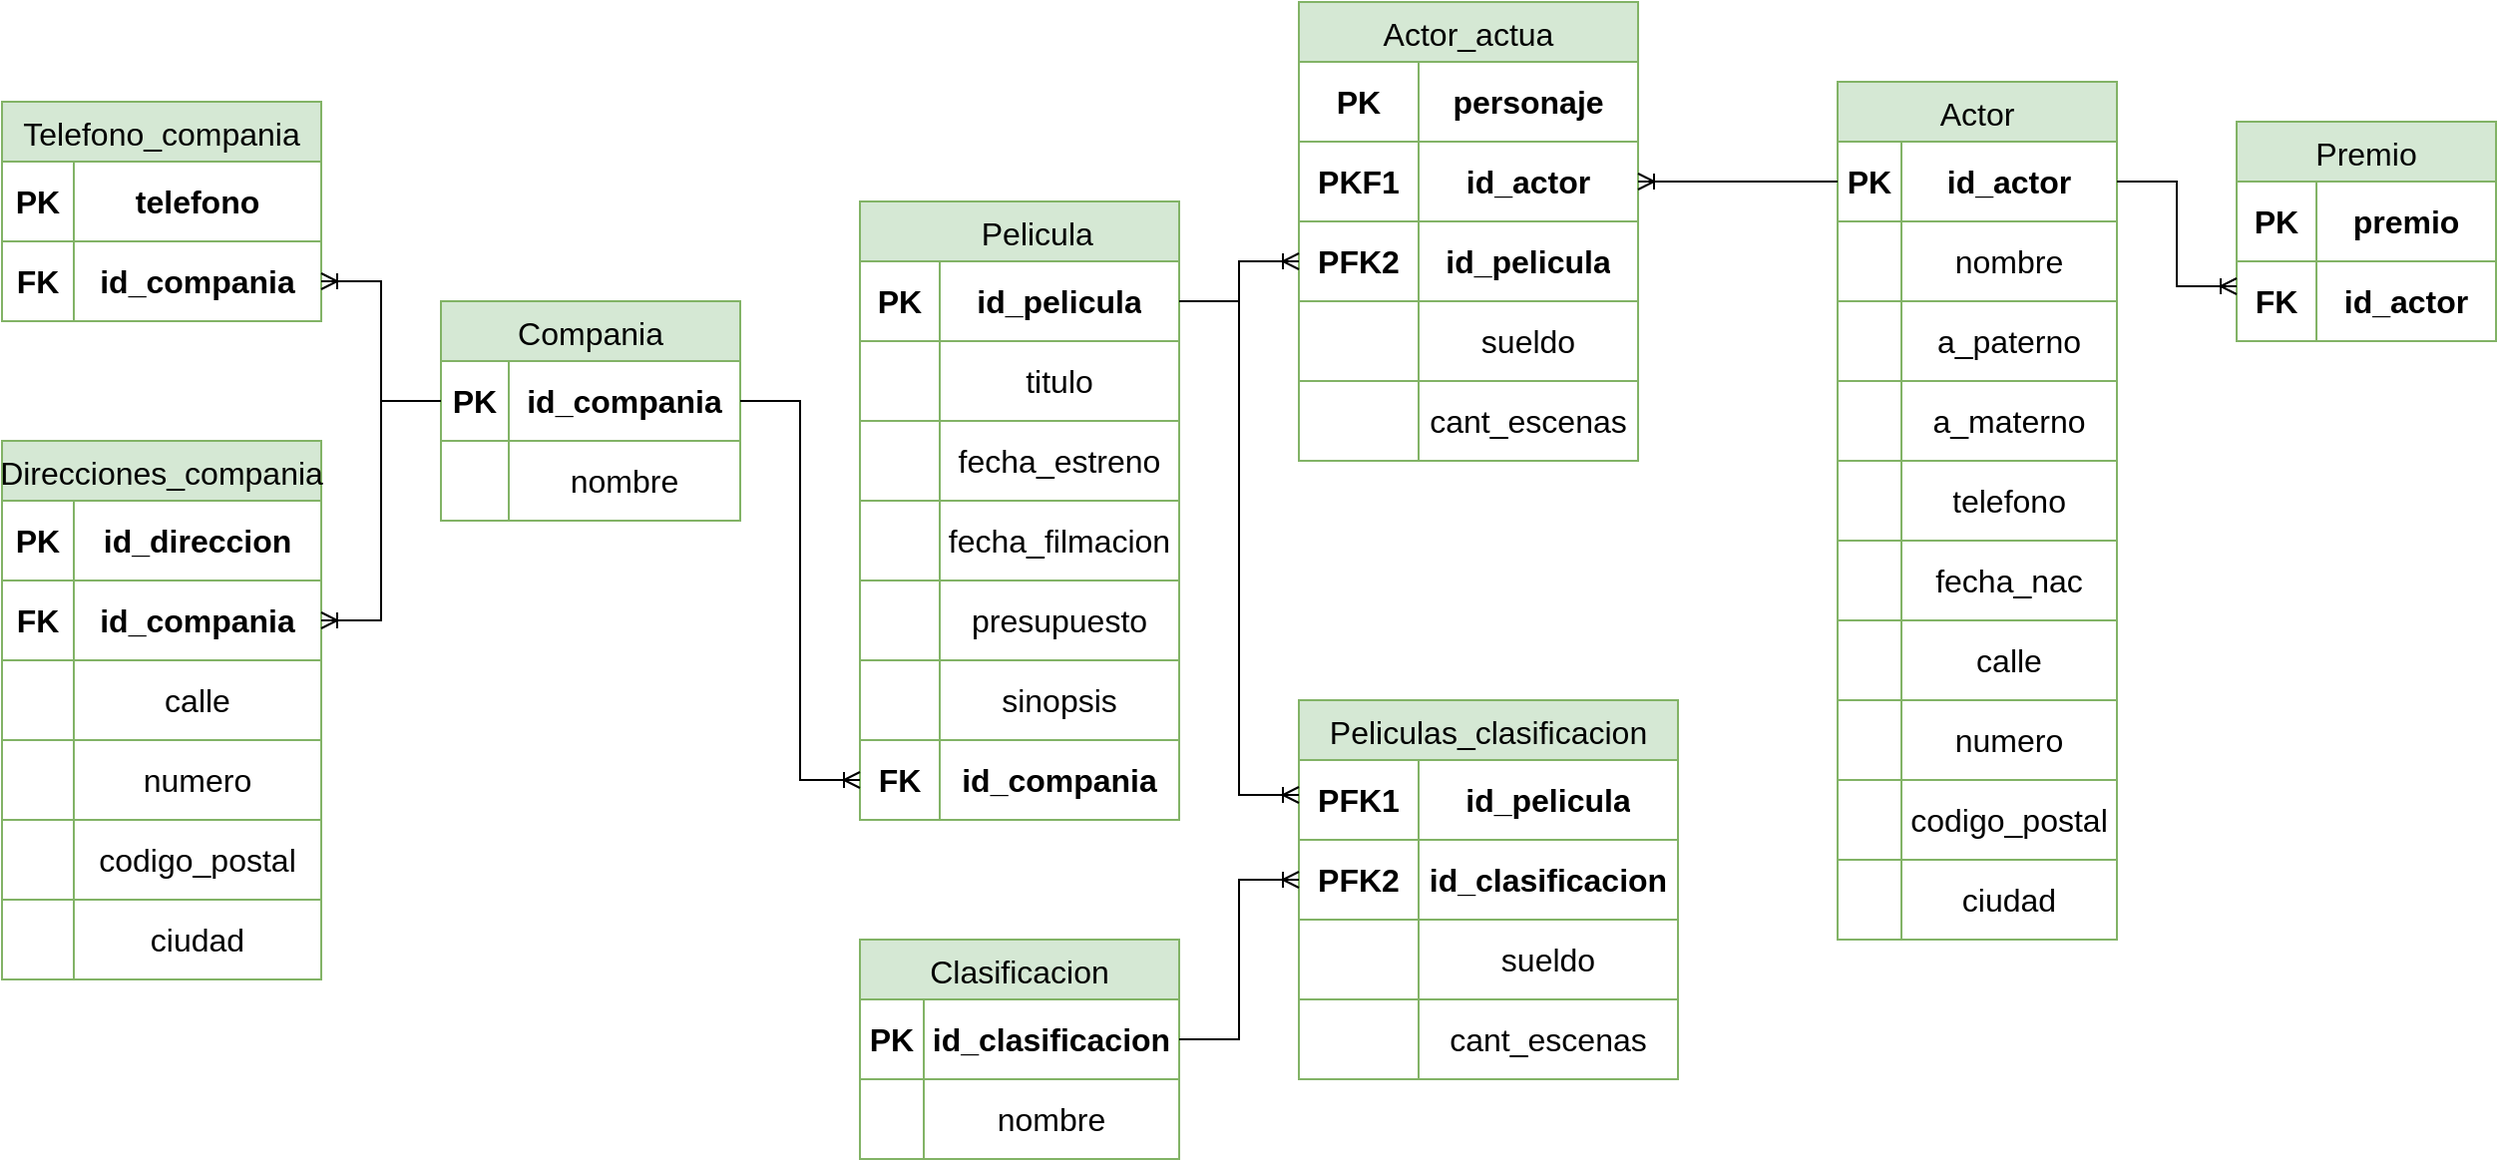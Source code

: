 <mxfile version="21.6.9" type="github">
  <diagram name="Página-1" id="f1QcKwjQMnp9C9y3bNJq">
    <mxGraphModel dx="1639" dy="892" grid="1" gridSize="10" guides="1" tooltips="1" connect="1" arrows="1" fold="1" page="1" pageScale="1" pageWidth="1920" pageHeight="1200" math="0" shadow="0">
      <root>
        <mxCell id="0" />
        <mxCell id="1" parent="0" />
        <mxCell id="E9pw2yJlhtcKJH5EZngj-1" value="    Pelicula" style="shape=table;startSize=30;container=1;collapsible=0;childLayout=tableLayout;strokeColor=#82b366;fontSize=16;fillColor=#d5e8d4;" vertex="1" parent="1">
          <mxGeometry x="690" y="130" width="160" height="310" as="geometry" />
        </mxCell>
        <mxCell id="E9pw2yJlhtcKJH5EZngj-2" value="" style="shape=tableRow;horizontal=0;startSize=0;swimlaneHead=0;swimlaneBody=0;strokeColor=inherit;top=0;left=0;bottom=0;right=0;collapsible=0;dropTarget=0;fillColor=none;points=[[0,0.5],[1,0.5]];portConstraint=eastwest;fontSize=16;" vertex="1" parent="E9pw2yJlhtcKJH5EZngj-1">
          <mxGeometry y="30" width="160" height="40" as="geometry" />
        </mxCell>
        <mxCell id="E9pw2yJlhtcKJH5EZngj-3" value="PK" style="shape=partialRectangle;html=1;whiteSpace=wrap;connectable=0;strokeColor=inherit;overflow=hidden;fillColor=none;top=0;left=0;bottom=0;right=0;pointerEvents=1;fontSize=16;fontStyle=1" vertex="1" parent="E9pw2yJlhtcKJH5EZngj-2">
          <mxGeometry width="40" height="40" as="geometry">
            <mxRectangle width="40" height="40" as="alternateBounds" />
          </mxGeometry>
        </mxCell>
        <mxCell id="E9pw2yJlhtcKJH5EZngj-4" value="id_pelicula" style="shape=partialRectangle;html=1;whiteSpace=wrap;connectable=0;strokeColor=inherit;overflow=hidden;fillColor=none;top=0;left=0;bottom=0;right=0;pointerEvents=1;fontSize=16;fontStyle=1" vertex="1" parent="E9pw2yJlhtcKJH5EZngj-2">
          <mxGeometry x="40" width="120" height="40" as="geometry">
            <mxRectangle width="120" height="40" as="alternateBounds" />
          </mxGeometry>
        </mxCell>
        <mxCell id="E9pw2yJlhtcKJH5EZngj-6" value="" style="shape=tableRow;horizontal=0;startSize=0;swimlaneHead=0;swimlaneBody=0;strokeColor=inherit;top=0;left=0;bottom=0;right=0;collapsible=0;dropTarget=0;fillColor=none;points=[[0,0.5],[1,0.5]];portConstraint=eastwest;fontSize=16;" vertex="1" parent="E9pw2yJlhtcKJH5EZngj-1">
          <mxGeometry y="70" width="160" height="40" as="geometry" />
        </mxCell>
        <mxCell id="E9pw2yJlhtcKJH5EZngj-7" value="" style="shape=partialRectangle;html=1;whiteSpace=wrap;connectable=0;strokeColor=inherit;overflow=hidden;fillColor=none;top=0;left=0;bottom=0;right=0;pointerEvents=1;fontSize=16;" vertex="1" parent="E9pw2yJlhtcKJH5EZngj-6">
          <mxGeometry width="40" height="40" as="geometry">
            <mxRectangle width="40" height="40" as="alternateBounds" />
          </mxGeometry>
        </mxCell>
        <mxCell id="E9pw2yJlhtcKJH5EZngj-8" value="titulo" style="shape=partialRectangle;html=1;whiteSpace=wrap;connectable=0;strokeColor=inherit;overflow=hidden;fillColor=none;top=0;left=0;bottom=0;right=0;pointerEvents=1;fontSize=16;" vertex="1" parent="E9pw2yJlhtcKJH5EZngj-6">
          <mxGeometry x="40" width="120" height="40" as="geometry">
            <mxRectangle width="120" height="40" as="alternateBounds" />
          </mxGeometry>
        </mxCell>
        <mxCell id="E9pw2yJlhtcKJH5EZngj-10" value="" style="shape=tableRow;horizontal=0;startSize=0;swimlaneHead=0;swimlaneBody=0;strokeColor=inherit;top=0;left=0;bottom=0;right=0;collapsible=0;dropTarget=0;fillColor=none;points=[[0,0.5],[1,0.5]];portConstraint=eastwest;fontSize=16;" vertex="1" parent="E9pw2yJlhtcKJH5EZngj-1">
          <mxGeometry y="110" width="160" height="40" as="geometry" />
        </mxCell>
        <mxCell id="E9pw2yJlhtcKJH5EZngj-11" value="" style="shape=partialRectangle;html=1;whiteSpace=wrap;connectable=0;strokeColor=inherit;overflow=hidden;fillColor=none;top=0;left=0;bottom=0;right=0;pointerEvents=1;fontSize=16;" vertex="1" parent="E9pw2yJlhtcKJH5EZngj-10">
          <mxGeometry width="40" height="40" as="geometry">
            <mxRectangle width="40" height="40" as="alternateBounds" />
          </mxGeometry>
        </mxCell>
        <mxCell id="E9pw2yJlhtcKJH5EZngj-12" value="fecha_estreno" style="shape=partialRectangle;html=1;whiteSpace=wrap;connectable=0;strokeColor=inherit;overflow=hidden;fillColor=none;top=0;left=0;bottom=0;right=0;pointerEvents=1;fontSize=16;" vertex="1" parent="E9pw2yJlhtcKJH5EZngj-10">
          <mxGeometry x="40" width="120" height="40" as="geometry">
            <mxRectangle width="120" height="40" as="alternateBounds" />
          </mxGeometry>
        </mxCell>
        <mxCell id="E9pw2yJlhtcKJH5EZngj-14" style="shape=tableRow;horizontal=0;startSize=0;swimlaneHead=0;swimlaneBody=0;strokeColor=inherit;top=0;left=0;bottom=0;right=0;collapsible=0;dropTarget=0;fillColor=none;points=[[0,0.5],[1,0.5]];portConstraint=eastwest;fontSize=16;" vertex="1" parent="E9pw2yJlhtcKJH5EZngj-1">
          <mxGeometry y="150" width="160" height="40" as="geometry" />
        </mxCell>
        <mxCell id="E9pw2yJlhtcKJH5EZngj-15" style="shape=partialRectangle;html=1;whiteSpace=wrap;connectable=0;strokeColor=inherit;overflow=hidden;fillColor=none;top=0;left=0;bottom=0;right=0;pointerEvents=1;fontSize=16;" vertex="1" parent="E9pw2yJlhtcKJH5EZngj-14">
          <mxGeometry width="40" height="40" as="geometry">
            <mxRectangle width="40" height="40" as="alternateBounds" />
          </mxGeometry>
        </mxCell>
        <mxCell id="E9pw2yJlhtcKJH5EZngj-16" value="fecha_filmacion" style="shape=partialRectangle;html=1;whiteSpace=wrap;connectable=0;strokeColor=inherit;overflow=hidden;fillColor=none;top=0;left=0;bottom=0;right=0;pointerEvents=1;fontSize=16;" vertex="1" parent="E9pw2yJlhtcKJH5EZngj-14">
          <mxGeometry x="40" width="120" height="40" as="geometry">
            <mxRectangle width="120" height="40" as="alternateBounds" />
          </mxGeometry>
        </mxCell>
        <mxCell id="E9pw2yJlhtcKJH5EZngj-17" style="shape=tableRow;horizontal=0;startSize=0;swimlaneHead=0;swimlaneBody=0;strokeColor=inherit;top=0;left=0;bottom=0;right=0;collapsible=0;dropTarget=0;fillColor=none;points=[[0,0.5],[1,0.5]];portConstraint=eastwest;fontSize=16;" vertex="1" parent="E9pw2yJlhtcKJH5EZngj-1">
          <mxGeometry y="190" width="160" height="40" as="geometry" />
        </mxCell>
        <mxCell id="E9pw2yJlhtcKJH5EZngj-18" style="shape=partialRectangle;html=1;whiteSpace=wrap;connectable=0;strokeColor=inherit;overflow=hidden;fillColor=none;top=0;left=0;bottom=0;right=0;pointerEvents=1;fontSize=16;" vertex="1" parent="E9pw2yJlhtcKJH5EZngj-17">
          <mxGeometry width="40" height="40" as="geometry">
            <mxRectangle width="40" height="40" as="alternateBounds" />
          </mxGeometry>
        </mxCell>
        <mxCell id="E9pw2yJlhtcKJH5EZngj-19" value="presupuesto" style="shape=partialRectangle;html=1;whiteSpace=wrap;connectable=0;strokeColor=inherit;overflow=hidden;fillColor=none;top=0;left=0;bottom=0;right=0;pointerEvents=1;fontSize=16;" vertex="1" parent="E9pw2yJlhtcKJH5EZngj-17">
          <mxGeometry x="40" width="120" height="40" as="geometry">
            <mxRectangle width="120" height="40" as="alternateBounds" />
          </mxGeometry>
        </mxCell>
        <mxCell id="E9pw2yJlhtcKJH5EZngj-20" style="shape=tableRow;horizontal=0;startSize=0;swimlaneHead=0;swimlaneBody=0;strokeColor=inherit;top=0;left=0;bottom=0;right=0;collapsible=0;dropTarget=0;fillColor=none;points=[[0,0.5],[1,0.5]];portConstraint=eastwest;fontSize=16;" vertex="1" parent="E9pw2yJlhtcKJH5EZngj-1">
          <mxGeometry y="230" width="160" height="40" as="geometry" />
        </mxCell>
        <mxCell id="E9pw2yJlhtcKJH5EZngj-21" style="shape=partialRectangle;html=1;whiteSpace=wrap;connectable=0;strokeColor=inherit;overflow=hidden;fillColor=none;top=0;left=0;bottom=0;right=0;pointerEvents=1;fontSize=16;" vertex="1" parent="E9pw2yJlhtcKJH5EZngj-20">
          <mxGeometry width="40" height="40" as="geometry">
            <mxRectangle width="40" height="40" as="alternateBounds" />
          </mxGeometry>
        </mxCell>
        <mxCell id="E9pw2yJlhtcKJH5EZngj-22" value="sinopsis" style="shape=partialRectangle;html=1;whiteSpace=wrap;connectable=0;strokeColor=inherit;overflow=hidden;fillColor=none;top=0;left=0;bottom=0;right=0;pointerEvents=1;fontSize=16;" vertex="1" parent="E9pw2yJlhtcKJH5EZngj-20">
          <mxGeometry x="40" width="120" height="40" as="geometry">
            <mxRectangle width="120" height="40" as="alternateBounds" />
          </mxGeometry>
        </mxCell>
        <mxCell id="E9pw2yJlhtcKJH5EZngj-132" style="shape=tableRow;horizontal=0;startSize=0;swimlaneHead=0;swimlaneBody=0;strokeColor=inherit;top=0;left=0;bottom=0;right=0;collapsible=0;dropTarget=0;fillColor=none;points=[[0,0.5],[1,0.5]];portConstraint=eastwest;fontSize=16;" vertex="1" parent="E9pw2yJlhtcKJH5EZngj-1">
          <mxGeometry y="270" width="160" height="40" as="geometry" />
        </mxCell>
        <mxCell id="E9pw2yJlhtcKJH5EZngj-133" value="FK" style="shape=partialRectangle;html=1;whiteSpace=wrap;connectable=0;strokeColor=inherit;overflow=hidden;fillColor=none;top=0;left=0;bottom=0;right=0;pointerEvents=1;fontSize=16;fontStyle=1" vertex="1" parent="E9pw2yJlhtcKJH5EZngj-132">
          <mxGeometry width="40" height="40" as="geometry">
            <mxRectangle width="40" height="40" as="alternateBounds" />
          </mxGeometry>
        </mxCell>
        <mxCell id="E9pw2yJlhtcKJH5EZngj-134" value="id_compania" style="shape=partialRectangle;html=1;whiteSpace=wrap;connectable=0;strokeColor=inherit;overflow=hidden;fillColor=none;top=0;left=0;bottom=0;right=0;pointerEvents=1;fontSize=16;fontStyle=1" vertex="1" parent="E9pw2yJlhtcKJH5EZngj-132">
          <mxGeometry x="40" width="120" height="40" as="geometry">
            <mxRectangle width="120" height="40" as="alternateBounds" />
          </mxGeometry>
        </mxCell>
        <mxCell id="E9pw2yJlhtcKJH5EZngj-23" value="Compania" style="shape=table;startSize=30;container=1;collapsible=0;childLayout=tableLayout;strokeColor=#82b366;fontSize=16;fillColor=#d5e8d4;" vertex="1" parent="1">
          <mxGeometry x="480" y="180" width="150" height="110" as="geometry" />
        </mxCell>
        <mxCell id="E9pw2yJlhtcKJH5EZngj-24" value="" style="shape=tableRow;horizontal=0;startSize=0;swimlaneHead=0;swimlaneBody=0;strokeColor=inherit;top=0;left=0;bottom=0;right=0;collapsible=0;dropTarget=0;fillColor=none;points=[[0,0.5],[1,0.5]];portConstraint=eastwest;fontSize=16;" vertex="1" parent="E9pw2yJlhtcKJH5EZngj-23">
          <mxGeometry y="30" width="150" height="40" as="geometry" />
        </mxCell>
        <mxCell id="E9pw2yJlhtcKJH5EZngj-25" value="PK" style="shape=partialRectangle;html=1;whiteSpace=wrap;connectable=0;strokeColor=inherit;overflow=hidden;fillColor=none;top=0;left=0;bottom=0;right=0;pointerEvents=1;fontSize=16;fontStyle=1" vertex="1" parent="E9pw2yJlhtcKJH5EZngj-24">
          <mxGeometry width="34" height="40" as="geometry">
            <mxRectangle width="34" height="40" as="alternateBounds" />
          </mxGeometry>
        </mxCell>
        <mxCell id="E9pw2yJlhtcKJH5EZngj-26" value="id_compania" style="shape=partialRectangle;html=1;whiteSpace=wrap;connectable=0;strokeColor=inherit;overflow=hidden;fillColor=none;top=0;left=0;bottom=0;right=0;pointerEvents=1;fontSize=16;fontStyle=1" vertex="1" parent="E9pw2yJlhtcKJH5EZngj-24">
          <mxGeometry x="34" width="116" height="40" as="geometry">
            <mxRectangle width="116" height="40" as="alternateBounds" />
          </mxGeometry>
        </mxCell>
        <mxCell id="E9pw2yJlhtcKJH5EZngj-27" value="" style="shape=tableRow;horizontal=0;startSize=0;swimlaneHead=0;swimlaneBody=0;strokeColor=inherit;top=0;left=0;bottom=0;right=0;collapsible=0;dropTarget=0;fillColor=none;points=[[0,0.5],[1,0.5]];portConstraint=eastwest;fontSize=16;" vertex="1" parent="E9pw2yJlhtcKJH5EZngj-23">
          <mxGeometry y="70" width="150" height="40" as="geometry" />
        </mxCell>
        <mxCell id="E9pw2yJlhtcKJH5EZngj-28" value="" style="shape=partialRectangle;html=1;whiteSpace=wrap;connectable=0;strokeColor=inherit;overflow=hidden;fillColor=none;top=0;left=0;bottom=0;right=0;pointerEvents=1;fontSize=16;" vertex="1" parent="E9pw2yJlhtcKJH5EZngj-27">
          <mxGeometry width="34" height="40" as="geometry">
            <mxRectangle width="34" height="40" as="alternateBounds" />
          </mxGeometry>
        </mxCell>
        <mxCell id="E9pw2yJlhtcKJH5EZngj-29" value="nombre" style="shape=partialRectangle;html=1;whiteSpace=wrap;connectable=0;strokeColor=inherit;overflow=hidden;fillColor=none;top=0;left=0;bottom=0;right=0;pointerEvents=1;fontSize=16;" vertex="1" parent="E9pw2yJlhtcKJH5EZngj-27">
          <mxGeometry x="34" width="116" height="40" as="geometry">
            <mxRectangle width="116" height="40" as="alternateBounds" />
          </mxGeometry>
        </mxCell>
        <mxCell id="E9pw2yJlhtcKJH5EZngj-42" value="Direcciones_compania" style="shape=table;startSize=30;container=1;collapsible=0;childLayout=tableLayout;strokeColor=#82b366;fontSize=16;fillColor=#d5e8d4;" vertex="1" parent="1">
          <mxGeometry x="260" y="250" width="160" height="270" as="geometry" />
        </mxCell>
        <mxCell id="E9pw2yJlhtcKJH5EZngj-43" value="" style="shape=tableRow;horizontal=0;startSize=0;swimlaneHead=0;swimlaneBody=0;strokeColor=inherit;top=0;left=0;bottom=0;right=0;collapsible=0;dropTarget=0;fillColor=none;points=[[0,0.5],[1,0.5]];portConstraint=eastwest;fontSize=16;" vertex="1" parent="E9pw2yJlhtcKJH5EZngj-42">
          <mxGeometry y="30" width="160" height="40" as="geometry" />
        </mxCell>
        <mxCell id="E9pw2yJlhtcKJH5EZngj-44" value="PK" style="shape=partialRectangle;html=1;whiteSpace=wrap;connectable=0;strokeColor=inherit;overflow=hidden;fillColor=none;top=0;left=0;bottom=0;right=0;pointerEvents=1;fontSize=16;fontStyle=1" vertex="1" parent="E9pw2yJlhtcKJH5EZngj-43">
          <mxGeometry width="36" height="40" as="geometry">
            <mxRectangle width="36" height="40" as="alternateBounds" />
          </mxGeometry>
        </mxCell>
        <mxCell id="E9pw2yJlhtcKJH5EZngj-45" value="id_direccion" style="shape=partialRectangle;html=1;whiteSpace=wrap;connectable=0;strokeColor=inherit;overflow=hidden;fillColor=none;top=0;left=0;bottom=0;right=0;pointerEvents=1;fontSize=16;fontStyle=1" vertex="1" parent="E9pw2yJlhtcKJH5EZngj-43">
          <mxGeometry x="36" width="124" height="40" as="geometry">
            <mxRectangle width="124" height="40" as="alternateBounds" />
          </mxGeometry>
        </mxCell>
        <mxCell id="E9pw2yJlhtcKJH5EZngj-46" value="" style="shape=tableRow;horizontal=0;startSize=0;swimlaneHead=0;swimlaneBody=0;strokeColor=inherit;top=0;left=0;bottom=0;right=0;collapsible=0;dropTarget=0;fillColor=none;points=[[0,0.5],[1,0.5]];portConstraint=eastwest;fontSize=16;" vertex="1" parent="E9pw2yJlhtcKJH5EZngj-42">
          <mxGeometry y="70" width="160" height="40" as="geometry" />
        </mxCell>
        <mxCell id="E9pw2yJlhtcKJH5EZngj-47" value="FK" style="shape=partialRectangle;html=1;whiteSpace=wrap;connectable=0;strokeColor=inherit;overflow=hidden;fillColor=none;top=0;left=0;bottom=0;right=0;pointerEvents=1;fontSize=16;fontStyle=1" vertex="1" parent="E9pw2yJlhtcKJH5EZngj-46">
          <mxGeometry width="36" height="40" as="geometry">
            <mxRectangle width="36" height="40" as="alternateBounds" />
          </mxGeometry>
        </mxCell>
        <mxCell id="E9pw2yJlhtcKJH5EZngj-48" value="id_compania" style="shape=partialRectangle;html=1;whiteSpace=wrap;connectable=0;strokeColor=inherit;overflow=hidden;fillColor=none;top=0;left=0;bottom=0;right=0;pointerEvents=1;fontSize=16;fontStyle=1" vertex="1" parent="E9pw2yJlhtcKJH5EZngj-46">
          <mxGeometry x="36" width="124" height="40" as="geometry">
            <mxRectangle width="124" height="40" as="alternateBounds" />
          </mxGeometry>
        </mxCell>
        <mxCell id="E9pw2yJlhtcKJH5EZngj-49" style="shape=tableRow;horizontal=0;startSize=0;swimlaneHead=0;swimlaneBody=0;strokeColor=inherit;top=0;left=0;bottom=0;right=0;collapsible=0;dropTarget=0;fillColor=none;points=[[0,0.5],[1,0.5]];portConstraint=eastwest;fontSize=16;" vertex="1" parent="E9pw2yJlhtcKJH5EZngj-42">
          <mxGeometry y="110" width="160" height="40" as="geometry" />
        </mxCell>
        <mxCell id="E9pw2yJlhtcKJH5EZngj-50" style="shape=partialRectangle;html=1;whiteSpace=wrap;connectable=0;strokeColor=inherit;overflow=hidden;fillColor=none;top=0;left=0;bottom=0;right=0;pointerEvents=1;fontSize=16;" vertex="1" parent="E9pw2yJlhtcKJH5EZngj-49">
          <mxGeometry width="36" height="40" as="geometry">
            <mxRectangle width="36" height="40" as="alternateBounds" />
          </mxGeometry>
        </mxCell>
        <mxCell id="E9pw2yJlhtcKJH5EZngj-51" value="calle" style="shape=partialRectangle;html=1;whiteSpace=wrap;connectable=0;strokeColor=inherit;overflow=hidden;fillColor=none;top=0;left=0;bottom=0;right=0;pointerEvents=1;fontSize=16;" vertex="1" parent="E9pw2yJlhtcKJH5EZngj-49">
          <mxGeometry x="36" width="124" height="40" as="geometry">
            <mxRectangle width="124" height="40" as="alternateBounds" />
          </mxGeometry>
        </mxCell>
        <mxCell id="E9pw2yJlhtcKJH5EZngj-52" style="shape=tableRow;horizontal=0;startSize=0;swimlaneHead=0;swimlaneBody=0;strokeColor=inherit;top=0;left=0;bottom=0;right=0;collapsible=0;dropTarget=0;fillColor=none;points=[[0,0.5],[1,0.5]];portConstraint=eastwest;fontSize=16;" vertex="1" parent="E9pw2yJlhtcKJH5EZngj-42">
          <mxGeometry y="150" width="160" height="40" as="geometry" />
        </mxCell>
        <mxCell id="E9pw2yJlhtcKJH5EZngj-53" style="shape=partialRectangle;html=1;whiteSpace=wrap;connectable=0;strokeColor=inherit;overflow=hidden;fillColor=none;top=0;left=0;bottom=0;right=0;pointerEvents=1;fontSize=16;" vertex="1" parent="E9pw2yJlhtcKJH5EZngj-52">
          <mxGeometry width="36" height="40" as="geometry">
            <mxRectangle width="36" height="40" as="alternateBounds" />
          </mxGeometry>
        </mxCell>
        <mxCell id="E9pw2yJlhtcKJH5EZngj-54" value="numero" style="shape=partialRectangle;html=1;whiteSpace=wrap;connectable=0;strokeColor=inherit;overflow=hidden;fillColor=none;top=0;left=0;bottom=0;right=0;pointerEvents=1;fontSize=16;" vertex="1" parent="E9pw2yJlhtcKJH5EZngj-52">
          <mxGeometry x="36" width="124" height="40" as="geometry">
            <mxRectangle width="124" height="40" as="alternateBounds" />
          </mxGeometry>
        </mxCell>
        <mxCell id="E9pw2yJlhtcKJH5EZngj-55" style="shape=tableRow;horizontal=0;startSize=0;swimlaneHead=0;swimlaneBody=0;strokeColor=inherit;top=0;left=0;bottom=0;right=0;collapsible=0;dropTarget=0;fillColor=none;points=[[0,0.5],[1,0.5]];portConstraint=eastwest;fontSize=16;" vertex="1" parent="E9pw2yJlhtcKJH5EZngj-42">
          <mxGeometry y="190" width="160" height="40" as="geometry" />
        </mxCell>
        <mxCell id="E9pw2yJlhtcKJH5EZngj-56" style="shape=partialRectangle;html=1;whiteSpace=wrap;connectable=0;strokeColor=inherit;overflow=hidden;fillColor=none;top=0;left=0;bottom=0;right=0;pointerEvents=1;fontSize=16;" vertex="1" parent="E9pw2yJlhtcKJH5EZngj-55">
          <mxGeometry width="36" height="40" as="geometry">
            <mxRectangle width="36" height="40" as="alternateBounds" />
          </mxGeometry>
        </mxCell>
        <mxCell id="E9pw2yJlhtcKJH5EZngj-57" value="codigo_postal" style="shape=partialRectangle;html=1;whiteSpace=wrap;connectable=0;strokeColor=inherit;overflow=hidden;fillColor=none;top=0;left=0;bottom=0;right=0;pointerEvents=1;fontSize=16;" vertex="1" parent="E9pw2yJlhtcKJH5EZngj-55">
          <mxGeometry x="36" width="124" height="40" as="geometry">
            <mxRectangle width="124" height="40" as="alternateBounds" />
          </mxGeometry>
        </mxCell>
        <mxCell id="E9pw2yJlhtcKJH5EZngj-58" style="shape=tableRow;horizontal=0;startSize=0;swimlaneHead=0;swimlaneBody=0;strokeColor=inherit;top=0;left=0;bottom=0;right=0;collapsible=0;dropTarget=0;fillColor=none;points=[[0,0.5],[1,0.5]];portConstraint=eastwest;fontSize=16;" vertex="1" parent="E9pw2yJlhtcKJH5EZngj-42">
          <mxGeometry y="230" width="160" height="40" as="geometry" />
        </mxCell>
        <mxCell id="E9pw2yJlhtcKJH5EZngj-59" style="shape=partialRectangle;html=1;whiteSpace=wrap;connectable=0;strokeColor=inherit;overflow=hidden;fillColor=none;top=0;left=0;bottom=0;right=0;pointerEvents=1;fontSize=16;" vertex="1" parent="E9pw2yJlhtcKJH5EZngj-58">
          <mxGeometry width="36" height="40" as="geometry">
            <mxRectangle width="36" height="40" as="alternateBounds" />
          </mxGeometry>
        </mxCell>
        <mxCell id="E9pw2yJlhtcKJH5EZngj-60" value="ciudad" style="shape=partialRectangle;html=1;whiteSpace=wrap;connectable=0;strokeColor=inherit;overflow=hidden;fillColor=none;top=0;left=0;bottom=0;right=0;pointerEvents=1;fontSize=16;" vertex="1" parent="E9pw2yJlhtcKJH5EZngj-58">
          <mxGeometry x="36" width="124" height="40" as="geometry">
            <mxRectangle width="124" height="40" as="alternateBounds" />
          </mxGeometry>
        </mxCell>
        <mxCell id="E9pw2yJlhtcKJH5EZngj-61" value="Telefono_compania" style="shape=table;startSize=30;container=1;collapsible=0;childLayout=tableLayout;strokeColor=#82b366;fontSize=16;fillColor=#d5e8d4;" vertex="1" parent="1">
          <mxGeometry x="260" y="80" width="160" height="110" as="geometry" />
        </mxCell>
        <mxCell id="E9pw2yJlhtcKJH5EZngj-62" value="" style="shape=tableRow;horizontal=0;startSize=0;swimlaneHead=0;swimlaneBody=0;strokeColor=inherit;top=0;left=0;bottom=0;right=0;collapsible=0;dropTarget=0;fillColor=none;points=[[0,0.5],[1,0.5]];portConstraint=eastwest;fontSize=16;" vertex="1" parent="E9pw2yJlhtcKJH5EZngj-61">
          <mxGeometry y="30" width="160" height="40" as="geometry" />
        </mxCell>
        <mxCell id="E9pw2yJlhtcKJH5EZngj-63" value="PK" style="shape=partialRectangle;html=1;whiteSpace=wrap;connectable=0;strokeColor=inherit;overflow=hidden;fillColor=none;top=0;left=0;bottom=0;right=0;pointerEvents=1;fontSize=16;fontStyle=1" vertex="1" parent="E9pw2yJlhtcKJH5EZngj-62">
          <mxGeometry width="36" height="40" as="geometry">
            <mxRectangle width="36" height="40" as="alternateBounds" />
          </mxGeometry>
        </mxCell>
        <mxCell id="E9pw2yJlhtcKJH5EZngj-64" value="telefono" style="shape=partialRectangle;html=1;whiteSpace=wrap;connectable=0;strokeColor=inherit;overflow=hidden;fillColor=none;top=0;left=0;bottom=0;right=0;pointerEvents=1;fontSize=16;fontStyle=1" vertex="1" parent="E9pw2yJlhtcKJH5EZngj-62">
          <mxGeometry x="36" width="124" height="40" as="geometry">
            <mxRectangle width="124" height="40" as="alternateBounds" />
          </mxGeometry>
        </mxCell>
        <mxCell id="E9pw2yJlhtcKJH5EZngj-65" value="" style="shape=tableRow;horizontal=0;startSize=0;swimlaneHead=0;swimlaneBody=0;strokeColor=inherit;top=0;left=0;bottom=0;right=0;collapsible=0;dropTarget=0;fillColor=none;points=[[0,0.5],[1,0.5]];portConstraint=eastwest;fontSize=16;" vertex="1" parent="E9pw2yJlhtcKJH5EZngj-61">
          <mxGeometry y="70" width="160" height="40" as="geometry" />
        </mxCell>
        <mxCell id="E9pw2yJlhtcKJH5EZngj-66" value="FK" style="shape=partialRectangle;html=1;whiteSpace=wrap;connectable=0;strokeColor=inherit;overflow=hidden;fillColor=none;top=0;left=0;bottom=0;right=0;pointerEvents=1;fontSize=16;fontStyle=1" vertex="1" parent="E9pw2yJlhtcKJH5EZngj-65">
          <mxGeometry width="36" height="40" as="geometry">
            <mxRectangle width="36" height="40" as="alternateBounds" />
          </mxGeometry>
        </mxCell>
        <mxCell id="E9pw2yJlhtcKJH5EZngj-67" value="id_compania" style="shape=partialRectangle;html=1;whiteSpace=wrap;connectable=0;strokeColor=inherit;overflow=hidden;fillColor=none;top=0;left=0;bottom=0;right=0;pointerEvents=1;fontSize=16;fontStyle=1" vertex="1" parent="E9pw2yJlhtcKJH5EZngj-65">
          <mxGeometry x="36" width="124" height="40" as="geometry">
            <mxRectangle width="124" height="40" as="alternateBounds" />
          </mxGeometry>
        </mxCell>
        <mxCell id="E9pw2yJlhtcKJH5EZngj-68" value="Clasificacion" style="shape=table;startSize=30;container=1;collapsible=0;childLayout=tableLayout;strokeColor=#82b366;fontSize=16;fillColor=#d5e8d4;" vertex="1" parent="1">
          <mxGeometry x="690" y="500" width="160" height="110" as="geometry" />
        </mxCell>
        <mxCell id="E9pw2yJlhtcKJH5EZngj-69" value="" style="shape=tableRow;horizontal=0;startSize=0;swimlaneHead=0;swimlaneBody=0;strokeColor=inherit;top=0;left=0;bottom=0;right=0;collapsible=0;dropTarget=0;fillColor=none;points=[[0,0.5],[1,0.5]];portConstraint=eastwest;fontSize=16;" vertex="1" parent="E9pw2yJlhtcKJH5EZngj-68">
          <mxGeometry y="30" width="160" height="40" as="geometry" />
        </mxCell>
        <mxCell id="E9pw2yJlhtcKJH5EZngj-70" value="&lt;b&gt;PK&lt;/b&gt;" style="shape=partialRectangle;html=1;whiteSpace=wrap;connectable=0;strokeColor=inherit;overflow=hidden;fillColor=none;top=0;left=0;bottom=0;right=0;pointerEvents=1;fontSize=16;" vertex="1" parent="E9pw2yJlhtcKJH5EZngj-69">
          <mxGeometry width="32" height="40" as="geometry">
            <mxRectangle width="32" height="40" as="alternateBounds" />
          </mxGeometry>
        </mxCell>
        <mxCell id="E9pw2yJlhtcKJH5EZngj-71" value="id_clasificacion" style="shape=partialRectangle;html=1;whiteSpace=wrap;connectable=0;strokeColor=inherit;overflow=hidden;fillColor=none;top=0;left=0;bottom=0;right=0;pointerEvents=1;fontSize=16;fontStyle=1" vertex="1" parent="E9pw2yJlhtcKJH5EZngj-69">
          <mxGeometry x="32" width="128" height="40" as="geometry">
            <mxRectangle width="128" height="40" as="alternateBounds" />
          </mxGeometry>
        </mxCell>
        <mxCell id="E9pw2yJlhtcKJH5EZngj-72" value="" style="shape=tableRow;horizontal=0;startSize=0;swimlaneHead=0;swimlaneBody=0;strokeColor=inherit;top=0;left=0;bottom=0;right=0;collapsible=0;dropTarget=0;fillColor=none;points=[[0,0.5],[1,0.5]];portConstraint=eastwest;fontSize=16;" vertex="1" parent="E9pw2yJlhtcKJH5EZngj-68">
          <mxGeometry y="70" width="160" height="40" as="geometry" />
        </mxCell>
        <mxCell id="E9pw2yJlhtcKJH5EZngj-73" value="" style="shape=partialRectangle;html=1;whiteSpace=wrap;connectable=0;strokeColor=inherit;overflow=hidden;fillColor=none;top=0;left=0;bottom=0;right=0;pointerEvents=1;fontSize=16;" vertex="1" parent="E9pw2yJlhtcKJH5EZngj-72">
          <mxGeometry width="32" height="40" as="geometry">
            <mxRectangle width="32" height="40" as="alternateBounds" />
          </mxGeometry>
        </mxCell>
        <mxCell id="E9pw2yJlhtcKJH5EZngj-74" value="nombre" style="shape=partialRectangle;html=1;whiteSpace=wrap;connectable=0;strokeColor=inherit;overflow=hidden;fillColor=none;top=0;left=0;bottom=0;right=0;pointerEvents=1;fontSize=16;" vertex="1" parent="E9pw2yJlhtcKJH5EZngj-72">
          <mxGeometry x="32" width="128" height="40" as="geometry">
            <mxRectangle width="128" height="40" as="alternateBounds" />
          </mxGeometry>
        </mxCell>
        <mxCell id="E9pw2yJlhtcKJH5EZngj-75" value="Actor" style="shape=table;startSize=30;container=1;collapsible=0;childLayout=tableLayout;strokeColor=#82b366;fontSize=16;fillColor=#d5e8d4;" vertex="1" parent="1">
          <mxGeometry x="1180" y="70" width="140" height="430" as="geometry" />
        </mxCell>
        <mxCell id="E9pw2yJlhtcKJH5EZngj-76" value="" style="shape=tableRow;horizontal=0;startSize=0;swimlaneHead=0;swimlaneBody=0;strokeColor=inherit;top=0;left=0;bottom=0;right=0;collapsible=0;dropTarget=0;fillColor=none;points=[[0,0.5],[1,0.5]];portConstraint=eastwest;fontSize=16;" vertex="1" parent="E9pw2yJlhtcKJH5EZngj-75">
          <mxGeometry y="30" width="140" height="40" as="geometry" />
        </mxCell>
        <mxCell id="E9pw2yJlhtcKJH5EZngj-77" value="PK" style="shape=partialRectangle;html=1;whiteSpace=wrap;connectable=0;strokeColor=inherit;overflow=hidden;fillColor=none;top=0;left=0;bottom=0;right=0;pointerEvents=1;fontSize=16;fontStyle=1" vertex="1" parent="E9pw2yJlhtcKJH5EZngj-76">
          <mxGeometry width="32" height="40" as="geometry">
            <mxRectangle width="32" height="40" as="alternateBounds" />
          </mxGeometry>
        </mxCell>
        <mxCell id="E9pw2yJlhtcKJH5EZngj-78" value="id_actor" style="shape=partialRectangle;html=1;whiteSpace=wrap;connectable=0;strokeColor=inherit;overflow=hidden;fillColor=none;top=0;left=0;bottom=0;right=0;pointerEvents=1;fontSize=16;fontStyle=1" vertex="1" parent="E9pw2yJlhtcKJH5EZngj-76">
          <mxGeometry x="32" width="108" height="40" as="geometry">
            <mxRectangle width="108" height="40" as="alternateBounds" />
          </mxGeometry>
        </mxCell>
        <mxCell id="E9pw2yJlhtcKJH5EZngj-79" value="" style="shape=tableRow;horizontal=0;startSize=0;swimlaneHead=0;swimlaneBody=0;strokeColor=inherit;top=0;left=0;bottom=0;right=0;collapsible=0;dropTarget=0;fillColor=none;points=[[0,0.5],[1,0.5]];portConstraint=eastwest;fontSize=16;" vertex="1" parent="E9pw2yJlhtcKJH5EZngj-75">
          <mxGeometry y="70" width="140" height="40" as="geometry" />
        </mxCell>
        <mxCell id="E9pw2yJlhtcKJH5EZngj-80" value="" style="shape=partialRectangle;html=1;whiteSpace=wrap;connectable=0;strokeColor=inherit;overflow=hidden;fillColor=none;top=0;left=0;bottom=0;right=0;pointerEvents=1;fontSize=16;" vertex="1" parent="E9pw2yJlhtcKJH5EZngj-79">
          <mxGeometry width="32" height="40" as="geometry">
            <mxRectangle width="32" height="40" as="alternateBounds" />
          </mxGeometry>
        </mxCell>
        <mxCell id="E9pw2yJlhtcKJH5EZngj-81" value="nombre" style="shape=partialRectangle;html=1;whiteSpace=wrap;connectable=0;strokeColor=inherit;overflow=hidden;fillColor=none;top=0;left=0;bottom=0;right=0;pointerEvents=1;fontSize=16;" vertex="1" parent="E9pw2yJlhtcKJH5EZngj-79">
          <mxGeometry x="32" width="108" height="40" as="geometry">
            <mxRectangle width="108" height="40" as="alternateBounds" />
          </mxGeometry>
        </mxCell>
        <mxCell id="E9pw2yJlhtcKJH5EZngj-82" value="" style="shape=tableRow;horizontal=0;startSize=0;swimlaneHead=0;swimlaneBody=0;strokeColor=inherit;top=0;left=0;bottom=0;right=0;collapsible=0;dropTarget=0;fillColor=none;points=[[0,0.5],[1,0.5]];portConstraint=eastwest;fontSize=16;" vertex="1" parent="E9pw2yJlhtcKJH5EZngj-75">
          <mxGeometry y="110" width="140" height="40" as="geometry" />
        </mxCell>
        <mxCell id="E9pw2yJlhtcKJH5EZngj-83" value="" style="shape=partialRectangle;html=1;whiteSpace=wrap;connectable=0;strokeColor=inherit;overflow=hidden;fillColor=none;top=0;left=0;bottom=0;right=0;pointerEvents=1;fontSize=16;" vertex="1" parent="E9pw2yJlhtcKJH5EZngj-82">
          <mxGeometry width="32" height="40" as="geometry">
            <mxRectangle width="32" height="40" as="alternateBounds" />
          </mxGeometry>
        </mxCell>
        <mxCell id="E9pw2yJlhtcKJH5EZngj-84" value="a_paterno" style="shape=partialRectangle;html=1;whiteSpace=wrap;connectable=0;strokeColor=inherit;overflow=hidden;fillColor=none;top=0;left=0;bottom=0;right=0;pointerEvents=1;fontSize=16;" vertex="1" parent="E9pw2yJlhtcKJH5EZngj-82">
          <mxGeometry x="32" width="108" height="40" as="geometry">
            <mxRectangle width="108" height="40" as="alternateBounds" />
          </mxGeometry>
        </mxCell>
        <mxCell id="E9pw2yJlhtcKJH5EZngj-85" style="shape=tableRow;horizontal=0;startSize=0;swimlaneHead=0;swimlaneBody=0;strokeColor=inherit;top=0;left=0;bottom=0;right=0;collapsible=0;dropTarget=0;fillColor=none;points=[[0,0.5],[1,0.5]];portConstraint=eastwest;fontSize=16;" vertex="1" parent="E9pw2yJlhtcKJH5EZngj-75">
          <mxGeometry y="150" width="140" height="40" as="geometry" />
        </mxCell>
        <mxCell id="E9pw2yJlhtcKJH5EZngj-86" style="shape=partialRectangle;html=1;whiteSpace=wrap;connectable=0;strokeColor=inherit;overflow=hidden;fillColor=none;top=0;left=0;bottom=0;right=0;pointerEvents=1;fontSize=16;" vertex="1" parent="E9pw2yJlhtcKJH5EZngj-85">
          <mxGeometry width="32" height="40" as="geometry">
            <mxRectangle width="32" height="40" as="alternateBounds" />
          </mxGeometry>
        </mxCell>
        <mxCell id="E9pw2yJlhtcKJH5EZngj-87" value="a_materno" style="shape=partialRectangle;html=1;whiteSpace=wrap;connectable=0;strokeColor=inherit;overflow=hidden;fillColor=none;top=0;left=0;bottom=0;right=0;pointerEvents=1;fontSize=16;" vertex="1" parent="E9pw2yJlhtcKJH5EZngj-85">
          <mxGeometry x="32" width="108" height="40" as="geometry">
            <mxRectangle width="108" height="40" as="alternateBounds" />
          </mxGeometry>
        </mxCell>
        <mxCell id="E9pw2yJlhtcKJH5EZngj-88" style="shape=tableRow;horizontal=0;startSize=0;swimlaneHead=0;swimlaneBody=0;strokeColor=inherit;top=0;left=0;bottom=0;right=0;collapsible=0;dropTarget=0;fillColor=none;points=[[0,0.5],[1,0.5]];portConstraint=eastwest;fontSize=16;" vertex="1" parent="E9pw2yJlhtcKJH5EZngj-75">
          <mxGeometry y="190" width="140" height="40" as="geometry" />
        </mxCell>
        <mxCell id="E9pw2yJlhtcKJH5EZngj-89" style="shape=partialRectangle;html=1;whiteSpace=wrap;connectable=0;strokeColor=inherit;overflow=hidden;fillColor=none;top=0;left=0;bottom=0;right=0;pointerEvents=1;fontSize=16;" vertex="1" parent="E9pw2yJlhtcKJH5EZngj-88">
          <mxGeometry width="32" height="40" as="geometry">
            <mxRectangle width="32" height="40" as="alternateBounds" />
          </mxGeometry>
        </mxCell>
        <mxCell id="E9pw2yJlhtcKJH5EZngj-90" value="telefono" style="shape=partialRectangle;html=1;whiteSpace=wrap;connectable=0;strokeColor=inherit;overflow=hidden;fillColor=none;top=0;left=0;bottom=0;right=0;pointerEvents=1;fontSize=16;" vertex="1" parent="E9pw2yJlhtcKJH5EZngj-88">
          <mxGeometry x="32" width="108" height="40" as="geometry">
            <mxRectangle width="108" height="40" as="alternateBounds" />
          </mxGeometry>
        </mxCell>
        <mxCell id="E9pw2yJlhtcKJH5EZngj-91" style="shape=tableRow;horizontal=0;startSize=0;swimlaneHead=0;swimlaneBody=0;strokeColor=inherit;top=0;left=0;bottom=0;right=0;collapsible=0;dropTarget=0;fillColor=none;points=[[0,0.5],[1,0.5]];portConstraint=eastwest;fontSize=16;" vertex="1" parent="E9pw2yJlhtcKJH5EZngj-75">
          <mxGeometry y="230" width="140" height="40" as="geometry" />
        </mxCell>
        <mxCell id="E9pw2yJlhtcKJH5EZngj-92" style="shape=partialRectangle;html=1;whiteSpace=wrap;connectable=0;strokeColor=inherit;overflow=hidden;fillColor=none;top=0;left=0;bottom=0;right=0;pointerEvents=1;fontSize=16;" vertex="1" parent="E9pw2yJlhtcKJH5EZngj-91">
          <mxGeometry width="32" height="40" as="geometry">
            <mxRectangle width="32" height="40" as="alternateBounds" />
          </mxGeometry>
        </mxCell>
        <mxCell id="E9pw2yJlhtcKJH5EZngj-93" value="fecha_nac" style="shape=partialRectangle;html=1;whiteSpace=wrap;connectable=0;strokeColor=inherit;overflow=hidden;fillColor=none;top=0;left=0;bottom=0;right=0;pointerEvents=1;fontSize=16;" vertex="1" parent="E9pw2yJlhtcKJH5EZngj-91">
          <mxGeometry x="32" width="108" height="40" as="geometry">
            <mxRectangle width="108" height="40" as="alternateBounds" />
          </mxGeometry>
        </mxCell>
        <mxCell id="E9pw2yJlhtcKJH5EZngj-94" style="shape=tableRow;horizontal=0;startSize=0;swimlaneHead=0;swimlaneBody=0;strokeColor=inherit;top=0;left=0;bottom=0;right=0;collapsible=0;dropTarget=0;fillColor=none;points=[[0,0.5],[1,0.5]];portConstraint=eastwest;fontSize=16;" vertex="1" parent="E9pw2yJlhtcKJH5EZngj-75">
          <mxGeometry y="270" width="140" height="40" as="geometry" />
        </mxCell>
        <mxCell id="E9pw2yJlhtcKJH5EZngj-95" style="shape=partialRectangle;html=1;whiteSpace=wrap;connectable=0;strokeColor=inherit;overflow=hidden;fillColor=none;top=0;left=0;bottom=0;right=0;pointerEvents=1;fontSize=16;" vertex="1" parent="E9pw2yJlhtcKJH5EZngj-94">
          <mxGeometry width="32" height="40" as="geometry">
            <mxRectangle width="32" height="40" as="alternateBounds" />
          </mxGeometry>
        </mxCell>
        <mxCell id="E9pw2yJlhtcKJH5EZngj-96" value="calle" style="shape=partialRectangle;html=1;whiteSpace=wrap;connectable=0;strokeColor=inherit;overflow=hidden;fillColor=none;top=0;left=0;bottom=0;right=0;pointerEvents=1;fontSize=16;" vertex="1" parent="E9pw2yJlhtcKJH5EZngj-94">
          <mxGeometry x="32" width="108" height="40" as="geometry">
            <mxRectangle width="108" height="40" as="alternateBounds" />
          </mxGeometry>
        </mxCell>
        <mxCell id="E9pw2yJlhtcKJH5EZngj-97" style="shape=tableRow;horizontal=0;startSize=0;swimlaneHead=0;swimlaneBody=0;strokeColor=inherit;top=0;left=0;bottom=0;right=0;collapsible=0;dropTarget=0;fillColor=none;points=[[0,0.5],[1,0.5]];portConstraint=eastwest;fontSize=16;" vertex="1" parent="E9pw2yJlhtcKJH5EZngj-75">
          <mxGeometry y="310" width="140" height="40" as="geometry" />
        </mxCell>
        <mxCell id="E9pw2yJlhtcKJH5EZngj-98" style="shape=partialRectangle;html=1;whiteSpace=wrap;connectable=0;strokeColor=inherit;overflow=hidden;fillColor=none;top=0;left=0;bottom=0;right=0;pointerEvents=1;fontSize=16;" vertex="1" parent="E9pw2yJlhtcKJH5EZngj-97">
          <mxGeometry width="32" height="40" as="geometry">
            <mxRectangle width="32" height="40" as="alternateBounds" />
          </mxGeometry>
        </mxCell>
        <mxCell id="E9pw2yJlhtcKJH5EZngj-99" value="numero" style="shape=partialRectangle;html=1;whiteSpace=wrap;connectable=0;strokeColor=inherit;overflow=hidden;fillColor=none;top=0;left=0;bottom=0;right=0;pointerEvents=1;fontSize=16;" vertex="1" parent="E9pw2yJlhtcKJH5EZngj-97">
          <mxGeometry x="32" width="108" height="40" as="geometry">
            <mxRectangle width="108" height="40" as="alternateBounds" />
          </mxGeometry>
        </mxCell>
        <mxCell id="E9pw2yJlhtcKJH5EZngj-100" style="shape=tableRow;horizontal=0;startSize=0;swimlaneHead=0;swimlaneBody=0;strokeColor=inherit;top=0;left=0;bottom=0;right=0;collapsible=0;dropTarget=0;fillColor=none;points=[[0,0.5],[1,0.5]];portConstraint=eastwest;fontSize=16;" vertex="1" parent="E9pw2yJlhtcKJH5EZngj-75">
          <mxGeometry y="350" width="140" height="40" as="geometry" />
        </mxCell>
        <mxCell id="E9pw2yJlhtcKJH5EZngj-101" style="shape=partialRectangle;html=1;whiteSpace=wrap;connectable=0;strokeColor=inherit;overflow=hidden;fillColor=none;top=0;left=0;bottom=0;right=0;pointerEvents=1;fontSize=16;" vertex="1" parent="E9pw2yJlhtcKJH5EZngj-100">
          <mxGeometry width="32" height="40" as="geometry">
            <mxRectangle width="32" height="40" as="alternateBounds" />
          </mxGeometry>
        </mxCell>
        <mxCell id="E9pw2yJlhtcKJH5EZngj-102" value="codigo_postal" style="shape=partialRectangle;html=1;whiteSpace=wrap;connectable=0;strokeColor=inherit;overflow=hidden;fillColor=none;top=0;left=0;bottom=0;right=0;pointerEvents=1;fontSize=16;" vertex="1" parent="E9pw2yJlhtcKJH5EZngj-100">
          <mxGeometry x="32" width="108" height="40" as="geometry">
            <mxRectangle width="108" height="40" as="alternateBounds" />
          </mxGeometry>
        </mxCell>
        <mxCell id="E9pw2yJlhtcKJH5EZngj-103" style="shape=tableRow;horizontal=0;startSize=0;swimlaneHead=0;swimlaneBody=0;strokeColor=inherit;top=0;left=0;bottom=0;right=0;collapsible=0;dropTarget=0;fillColor=none;points=[[0,0.5],[1,0.5]];portConstraint=eastwest;fontSize=16;" vertex="1" parent="E9pw2yJlhtcKJH5EZngj-75">
          <mxGeometry y="390" width="140" height="40" as="geometry" />
        </mxCell>
        <mxCell id="E9pw2yJlhtcKJH5EZngj-104" style="shape=partialRectangle;html=1;whiteSpace=wrap;connectable=0;strokeColor=inherit;overflow=hidden;fillColor=none;top=0;left=0;bottom=0;right=0;pointerEvents=1;fontSize=16;" vertex="1" parent="E9pw2yJlhtcKJH5EZngj-103">
          <mxGeometry width="32" height="40" as="geometry">
            <mxRectangle width="32" height="40" as="alternateBounds" />
          </mxGeometry>
        </mxCell>
        <mxCell id="E9pw2yJlhtcKJH5EZngj-105" value="ciudad" style="shape=partialRectangle;html=1;whiteSpace=wrap;connectable=0;strokeColor=inherit;overflow=hidden;fillColor=none;top=0;left=0;bottom=0;right=0;pointerEvents=1;fontSize=16;" vertex="1" parent="E9pw2yJlhtcKJH5EZngj-103">
          <mxGeometry x="32" width="108" height="40" as="geometry">
            <mxRectangle width="108" height="40" as="alternateBounds" />
          </mxGeometry>
        </mxCell>
        <mxCell id="E9pw2yJlhtcKJH5EZngj-106" value="Premio" style="shape=table;startSize=30;container=1;collapsible=0;childLayout=tableLayout;strokeColor=#82b366;fontSize=16;fillColor=#d5e8d4;" vertex="1" parent="1">
          <mxGeometry x="1380" y="90" width="130" height="110" as="geometry" />
        </mxCell>
        <mxCell id="E9pw2yJlhtcKJH5EZngj-107" value="" style="shape=tableRow;horizontal=0;startSize=0;swimlaneHead=0;swimlaneBody=0;strokeColor=inherit;top=0;left=0;bottom=0;right=0;collapsible=0;dropTarget=0;fillColor=none;points=[[0,0.5],[1,0.5]];portConstraint=eastwest;fontSize=16;" vertex="1" parent="E9pw2yJlhtcKJH5EZngj-106">
          <mxGeometry y="30" width="130" height="40" as="geometry" />
        </mxCell>
        <mxCell id="E9pw2yJlhtcKJH5EZngj-108" value="PK" style="shape=partialRectangle;html=1;whiteSpace=wrap;connectable=0;strokeColor=inherit;overflow=hidden;fillColor=none;top=0;left=0;bottom=0;right=0;pointerEvents=1;fontSize=16;fontStyle=1" vertex="1" parent="E9pw2yJlhtcKJH5EZngj-107">
          <mxGeometry width="40" height="40" as="geometry">
            <mxRectangle width="40" height="40" as="alternateBounds" />
          </mxGeometry>
        </mxCell>
        <mxCell id="E9pw2yJlhtcKJH5EZngj-109" value="premio" style="shape=partialRectangle;html=1;whiteSpace=wrap;connectable=0;strokeColor=inherit;overflow=hidden;fillColor=none;top=0;left=0;bottom=0;right=0;pointerEvents=1;fontSize=16;fontStyle=1" vertex="1" parent="E9pw2yJlhtcKJH5EZngj-107">
          <mxGeometry x="40" width="90" height="40" as="geometry">
            <mxRectangle width="90" height="40" as="alternateBounds" />
          </mxGeometry>
        </mxCell>
        <mxCell id="E9pw2yJlhtcKJH5EZngj-110" value="" style="shape=tableRow;horizontal=0;startSize=0;swimlaneHead=0;swimlaneBody=0;strokeColor=inherit;top=0;left=0;bottom=0;right=0;collapsible=0;dropTarget=0;fillColor=none;points=[[0,0.5],[1,0.5]];portConstraint=eastwest;fontSize=16;" vertex="1" parent="E9pw2yJlhtcKJH5EZngj-106">
          <mxGeometry y="70" width="130" height="40" as="geometry" />
        </mxCell>
        <mxCell id="E9pw2yJlhtcKJH5EZngj-111" value="FK" style="shape=partialRectangle;html=1;whiteSpace=wrap;connectable=0;strokeColor=inherit;overflow=hidden;fillColor=none;top=0;left=0;bottom=0;right=0;pointerEvents=1;fontSize=16;fontStyle=1" vertex="1" parent="E9pw2yJlhtcKJH5EZngj-110">
          <mxGeometry width="40" height="40" as="geometry">
            <mxRectangle width="40" height="40" as="alternateBounds" />
          </mxGeometry>
        </mxCell>
        <mxCell id="E9pw2yJlhtcKJH5EZngj-112" value="id_actor" style="shape=partialRectangle;html=1;whiteSpace=wrap;connectable=0;strokeColor=inherit;overflow=hidden;fillColor=none;top=0;left=0;bottom=0;right=0;pointerEvents=1;fontSize=16;fontStyle=1" vertex="1" parent="E9pw2yJlhtcKJH5EZngj-110">
          <mxGeometry x="40" width="90" height="40" as="geometry">
            <mxRectangle width="90" height="40" as="alternateBounds" />
          </mxGeometry>
        </mxCell>
        <mxCell id="E9pw2yJlhtcKJH5EZngj-113" value="Actor_actua" style="shape=table;startSize=30;container=1;collapsible=0;childLayout=tableLayout;strokeColor=#82b366;fontSize=16;fillColor=#d5e8d4;" vertex="1" parent="1">
          <mxGeometry x="910" y="30" width="170" height="230" as="geometry" />
        </mxCell>
        <mxCell id="E9pw2yJlhtcKJH5EZngj-123" style="shape=tableRow;horizontal=0;startSize=0;swimlaneHead=0;swimlaneBody=0;strokeColor=inherit;top=0;left=0;bottom=0;right=0;collapsible=0;dropTarget=0;fillColor=none;points=[[0,0.5],[1,0.5]];portConstraint=eastwest;fontSize=16;" vertex="1" parent="E9pw2yJlhtcKJH5EZngj-113">
          <mxGeometry y="30" width="170" height="40" as="geometry" />
        </mxCell>
        <mxCell id="E9pw2yJlhtcKJH5EZngj-124" value="PK" style="shape=partialRectangle;html=1;whiteSpace=wrap;connectable=0;strokeColor=inherit;overflow=hidden;fillColor=none;top=0;left=0;bottom=0;right=0;pointerEvents=1;fontSize=16;fontStyle=1" vertex="1" parent="E9pw2yJlhtcKJH5EZngj-123">
          <mxGeometry width="60" height="40" as="geometry">
            <mxRectangle width="60" height="40" as="alternateBounds" />
          </mxGeometry>
        </mxCell>
        <mxCell id="E9pw2yJlhtcKJH5EZngj-125" value="personaje" style="shape=partialRectangle;html=1;whiteSpace=wrap;connectable=0;strokeColor=inherit;overflow=hidden;fillColor=none;top=0;left=0;bottom=0;right=0;pointerEvents=1;fontSize=16;fontStyle=1" vertex="1" parent="E9pw2yJlhtcKJH5EZngj-123">
          <mxGeometry x="60" width="110" height="40" as="geometry">
            <mxRectangle width="110" height="40" as="alternateBounds" />
          </mxGeometry>
        </mxCell>
        <mxCell id="E9pw2yJlhtcKJH5EZngj-114" value="" style="shape=tableRow;horizontal=0;startSize=0;swimlaneHead=0;swimlaneBody=0;strokeColor=inherit;top=0;left=0;bottom=0;right=0;collapsible=0;dropTarget=0;fillColor=none;points=[[0,0.5],[1,0.5]];portConstraint=eastwest;fontSize=16;" vertex="1" parent="E9pw2yJlhtcKJH5EZngj-113">
          <mxGeometry y="70" width="170" height="40" as="geometry" />
        </mxCell>
        <mxCell id="E9pw2yJlhtcKJH5EZngj-115" value="PKF1" style="shape=partialRectangle;html=1;whiteSpace=wrap;connectable=0;strokeColor=inherit;overflow=hidden;fillColor=none;top=0;left=0;bottom=0;right=0;pointerEvents=1;fontSize=16;fontStyle=1" vertex="1" parent="E9pw2yJlhtcKJH5EZngj-114">
          <mxGeometry width="60" height="40" as="geometry">
            <mxRectangle width="60" height="40" as="alternateBounds" />
          </mxGeometry>
        </mxCell>
        <mxCell id="E9pw2yJlhtcKJH5EZngj-116" value="id_actor" style="shape=partialRectangle;html=1;whiteSpace=wrap;connectable=0;strokeColor=inherit;overflow=hidden;fillColor=none;top=0;left=0;bottom=0;right=0;pointerEvents=1;fontSize=16;fontStyle=1" vertex="1" parent="E9pw2yJlhtcKJH5EZngj-114">
          <mxGeometry x="60" width="110" height="40" as="geometry">
            <mxRectangle width="110" height="40" as="alternateBounds" />
          </mxGeometry>
        </mxCell>
        <mxCell id="E9pw2yJlhtcKJH5EZngj-117" value="" style="shape=tableRow;horizontal=0;startSize=0;swimlaneHead=0;swimlaneBody=0;strokeColor=inherit;top=0;left=0;bottom=0;right=0;collapsible=0;dropTarget=0;fillColor=none;points=[[0,0.5],[1,0.5]];portConstraint=eastwest;fontSize=16;" vertex="1" parent="E9pw2yJlhtcKJH5EZngj-113">
          <mxGeometry y="110" width="170" height="40" as="geometry" />
        </mxCell>
        <mxCell id="E9pw2yJlhtcKJH5EZngj-118" value="PFK2" style="shape=partialRectangle;html=1;whiteSpace=wrap;connectable=0;strokeColor=inherit;overflow=hidden;fillColor=none;top=0;left=0;bottom=0;right=0;pointerEvents=1;fontSize=16;fontStyle=1" vertex="1" parent="E9pw2yJlhtcKJH5EZngj-117">
          <mxGeometry width="60" height="40" as="geometry">
            <mxRectangle width="60" height="40" as="alternateBounds" />
          </mxGeometry>
        </mxCell>
        <mxCell id="E9pw2yJlhtcKJH5EZngj-119" value="id_pelicula" style="shape=partialRectangle;html=1;whiteSpace=wrap;connectable=0;strokeColor=inherit;overflow=hidden;fillColor=none;top=0;left=0;bottom=0;right=0;pointerEvents=1;fontSize=16;fontStyle=1" vertex="1" parent="E9pw2yJlhtcKJH5EZngj-117">
          <mxGeometry x="60" width="110" height="40" as="geometry">
            <mxRectangle width="110" height="40" as="alternateBounds" />
          </mxGeometry>
        </mxCell>
        <mxCell id="E9pw2yJlhtcKJH5EZngj-120" style="shape=tableRow;horizontal=0;startSize=0;swimlaneHead=0;swimlaneBody=0;strokeColor=inherit;top=0;left=0;bottom=0;right=0;collapsible=0;dropTarget=0;fillColor=none;points=[[0,0.5],[1,0.5]];portConstraint=eastwest;fontSize=16;" vertex="1" parent="E9pw2yJlhtcKJH5EZngj-113">
          <mxGeometry y="150" width="170" height="40" as="geometry" />
        </mxCell>
        <mxCell id="E9pw2yJlhtcKJH5EZngj-121" style="shape=partialRectangle;html=1;whiteSpace=wrap;connectable=0;strokeColor=inherit;overflow=hidden;fillColor=none;top=0;left=0;bottom=0;right=0;pointerEvents=1;fontSize=16;" vertex="1" parent="E9pw2yJlhtcKJH5EZngj-120">
          <mxGeometry width="60" height="40" as="geometry">
            <mxRectangle width="60" height="40" as="alternateBounds" />
          </mxGeometry>
        </mxCell>
        <mxCell id="E9pw2yJlhtcKJH5EZngj-122" value="sueldo" style="shape=partialRectangle;html=1;whiteSpace=wrap;connectable=0;strokeColor=inherit;overflow=hidden;fillColor=none;top=0;left=0;bottom=0;right=0;pointerEvents=1;fontSize=16;" vertex="1" parent="E9pw2yJlhtcKJH5EZngj-120">
          <mxGeometry x="60" width="110" height="40" as="geometry">
            <mxRectangle width="110" height="40" as="alternateBounds" />
          </mxGeometry>
        </mxCell>
        <mxCell id="E9pw2yJlhtcKJH5EZngj-126" style="shape=tableRow;horizontal=0;startSize=0;swimlaneHead=0;swimlaneBody=0;strokeColor=inherit;top=0;left=0;bottom=0;right=0;collapsible=0;dropTarget=0;fillColor=none;points=[[0,0.5],[1,0.5]];portConstraint=eastwest;fontSize=16;" vertex="1" parent="E9pw2yJlhtcKJH5EZngj-113">
          <mxGeometry y="190" width="170" height="40" as="geometry" />
        </mxCell>
        <mxCell id="E9pw2yJlhtcKJH5EZngj-127" style="shape=partialRectangle;html=1;whiteSpace=wrap;connectable=0;strokeColor=inherit;overflow=hidden;fillColor=none;top=0;left=0;bottom=0;right=0;pointerEvents=1;fontSize=16;" vertex="1" parent="E9pw2yJlhtcKJH5EZngj-126">
          <mxGeometry width="60" height="40" as="geometry">
            <mxRectangle width="60" height="40" as="alternateBounds" />
          </mxGeometry>
        </mxCell>
        <mxCell id="E9pw2yJlhtcKJH5EZngj-128" value="cant_escenas" style="shape=partialRectangle;html=1;whiteSpace=wrap;connectable=0;strokeColor=inherit;overflow=hidden;fillColor=none;top=0;left=0;bottom=0;right=0;pointerEvents=1;fontSize=16;" vertex="1" parent="E9pw2yJlhtcKJH5EZngj-126">
          <mxGeometry x="60" width="110" height="40" as="geometry">
            <mxRectangle width="110" height="40" as="alternateBounds" />
          </mxGeometry>
        </mxCell>
        <mxCell id="E9pw2yJlhtcKJH5EZngj-129" value="" style="edgeStyle=entityRelationEdgeStyle;fontSize=12;html=1;endArrow=ERoneToMany;rounded=0;exitX=0;exitY=0.5;exitDx=0;exitDy=0;entryX=1;entryY=0.5;entryDx=0;entryDy=0;" edge="1" parent="1" source="E9pw2yJlhtcKJH5EZngj-24" target="E9pw2yJlhtcKJH5EZngj-65">
          <mxGeometry width="100" height="100" relative="1" as="geometry">
            <mxPoint x="780" y="370" as="sourcePoint" />
            <mxPoint x="880" y="270" as="targetPoint" />
          </mxGeometry>
        </mxCell>
        <mxCell id="E9pw2yJlhtcKJH5EZngj-130" value="" style="edgeStyle=entityRelationEdgeStyle;fontSize=12;html=1;endArrow=ERoneToMany;rounded=0;exitX=0;exitY=0.5;exitDx=0;exitDy=0;entryX=1;entryY=0.5;entryDx=0;entryDy=0;" edge="1" parent="1" source="E9pw2yJlhtcKJH5EZngj-24" target="E9pw2yJlhtcKJH5EZngj-46">
          <mxGeometry width="100" height="100" relative="1" as="geometry">
            <mxPoint x="490" y="240" as="sourcePoint" />
            <mxPoint x="350" y="180" as="targetPoint" />
          </mxGeometry>
        </mxCell>
        <mxCell id="E9pw2yJlhtcKJH5EZngj-131" value="" style="edgeStyle=entityRelationEdgeStyle;fontSize=12;html=1;endArrow=ERoneToMany;rounded=0;entryX=0;entryY=0.5;entryDx=0;entryDy=0;exitX=1;exitY=0.5;exitDx=0;exitDy=0;" edge="1" parent="1" source="E9pw2yJlhtcKJH5EZngj-24" target="E9pw2yJlhtcKJH5EZngj-132">
          <mxGeometry width="100" height="100" relative="1" as="geometry">
            <mxPoint x="580" y="340" as="sourcePoint" />
            <mxPoint x="430" y="350" as="targetPoint" />
          </mxGeometry>
        </mxCell>
        <mxCell id="E9pw2yJlhtcKJH5EZngj-135" value="Peliculas_clasificacion" style="shape=table;startSize=30;container=1;collapsible=0;childLayout=tableLayout;strokeColor=#82b366;fontSize=16;fillColor=#d5e8d4;" vertex="1" parent="1">
          <mxGeometry x="910" y="380" width="190" height="190" as="geometry" />
        </mxCell>
        <mxCell id="E9pw2yJlhtcKJH5EZngj-139" value="" style="shape=tableRow;horizontal=0;startSize=0;swimlaneHead=0;swimlaneBody=0;strokeColor=inherit;top=0;left=0;bottom=0;right=0;collapsible=0;dropTarget=0;fillColor=none;points=[[0,0.5],[1,0.5]];portConstraint=eastwest;fontSize=16;" vertex="1" parent="E9pw2yJlhtcKJH5EZngj-135">
          <mxGeometry y="30" width="190" height="40" as="geometry" />
        </mxCell>
        <mxCell id="E9pw2yJlhtcKJH5EZngj-140" value="PFK1" style="shape=partialRectangle;html=1;whiteSpace=wrap;connectable=0;strokeColor=inherit;overflow=hidden;fillColor=none;top=0;left=0;bottom=0;right=0;pointerEvents=1;fontSize=16;fontStyle=1" vertex="1" parent="E9pw2yJlhtcKJH5EZngj-139">
          <mxGeometry width="60" height="40" as="geometry">
            <mxRectangle width="60" height="40" as="alternateBounds" />
          </mxGeometry>
        </mxCell>
        <mxCell id="E9pw2yJlhtcKJH5EZngj-141" value="id_pelicula" style="shape=partialRectangle;html=1;whiteSpace=wrap;connectable=0;strokeColor=inherit;overflow=hidden;fillColor=none;top=0;left=0;bottom=0;right=0;pointerEvents=1;fontSize=16;fontStyle=1" vertex="1" parent="E9pw2yJlhtcKJH5EZngj-139">
          <mxGeometry x="60" width="130" height="40" as="geometry">
            <mxRectangle width="130" height="40" as="alternateBounds" />
          </mxGeometry>
        </mxCell>
        <mxCell id="E9pw2yJlhtcKJH5EZngj-142" value="" style="shape=tableRow;horizontal=0;startSize=0;swimlaneHead=0;swimlaneBody=0;strokeColor=inherit;top=0;left=0;bottom=0;right=0;collapsible=0;dropTarget=0;fillColor=none;points=[[0,0.5],[1,0.5]];portConstraint=eastwest;fontSize=16;" vertex="1" parent="E9pw2yJlhtcKJH5EZngj-135">
          <mxGeometry y="70" width="190" height="40" as="geometry" />
        </mxCell>
        <mxCell id="E9pw2yJlhtcKJH5EZngj-143" value="PFK2" style="shape=partialRectangle;html=1;whiteSpace=wrap;connectable=0;strokeColor=inherit;overflow=hidden;fillColor=none;top=0;left=0;bottom=0;right=0;pointerEvents=1;fontSize=16;fontStyle=1" vertex="1" parent="E9pw2yJlhtcKJH5EZngj-142">
          <mxGeometry width="60" height="40" as="geometry">
            <mxRectangle width="60" height="40" as="alternateBounds" />
          </mxGeometry>
        </mxCell>
        <mxCell id="E9pw2yJlhtcKJH5EZngj-144" value="id_clasificacion" style="shape=partialRectangle;html=1;whiteSpace=wrap;connectable=0;strokeColor=inherit;overflow=hidden;fillColor=none;top=0;left=0;bottom=0;right=0;pointerEvents=1;fontSize=16;fontStyle=1" vertex="1" parent="E9pw2yJlhtcKJH5EZngj-142">
          <mxGeometry x="60" width="130" height="40" as="geometry">
            <mxRectangle width="130" height="40" as="alternateBounds" />
          </mxGeometry>
        </mxCell>
        <mxCell id="E9pw2yJlhtcKJH5EZngj-145" style="shape=tableRow;horizontal=0;startSize=0;swimlaneHead=0;swimlaneBody=0;strokeColor=inherit;top=0;left=0;bottom=0;right=0;collapsible=0;dropTarget=0;fillColor=none;points=[[0,0.5],[1,0.5]];portConstraint=eastwest;fontSize=16;" vertex="1" parent="E9pw2yJlhtcKJH5EZngj-135">
          <mxGeometry y="110" width="190" height="40" as="geometry" />
        </mxCell>
        <mxCell id="E9pw2yJlhtcKJH5EZngj-146" style="shape=partialRectangle;html=1;whiteSpace=wrap;connectable=0;strokeColor=inherit;overflow=hidden;fillColor=none;top=0;left=0;bottom=0;right=0;pointerEvents=1;fontSize=16;" vertex="1" parent="E9pw2yJlhtcKJH5EZngj-145">
          <mxGeometry width="60" height="40" as="geometry">
            <mxRectangle width="60" height="40" as="alternateBounds" />
          </mxGeometry>
        </mxCell>
        <mxCell id="E9pw2yJlhtcKJH5EZngj-147" value="sueldo" style="shape=partialRectangle;html=1;whiteSpace=wrap;connectable=0;strokeColor=inherit;overflow=hidden;fillColor=none;top=0;left=0;bottom=0;right=0;pointerEvents=1;fontSize=16;" vertex="1" parent="E9pw2yJlhtcKJH5EZngj-145">
          <mxGeometry x="60" width="130" height="40" as="geometry">
            <mxRectangle width="130" height="40" as="alternateBounds" />
          </mxGeometry>
        </mxCell>
        <mxCell id="E9pw2yJlhtcKJH5EZngj-148" style="shape=tableRow;horizontal=0;startSize=0;swimlaneHead=0;swimlaneBody=0;strokeColor=inherit;top=0;left=0;bottom=0;right=0;collapsible=0;dropTarget=0;fillColor=none;points=[[0,0.5],[1,0.5]];portConstraint=eastwest;fontSize=16;" vertex="1" parent="E9pw2yJlhtcKJH5EZngj-135">
          <mxGeometry y="150" width="190" height="40" as="geometry" />
        </mxCell>
        <mxCell id="E9pw2yJlhtcKJH5EZngj-149" style="shape=partialRectangle;html=1;whiteSpace=wrap;connectable=0;strokeColor=inherit;overflow=hidden;fillColor=none;top=0;left=0;bottom=0;right=0;pointerEvents=1;fontSize=16;" vertex="1" parent="E9pw2yJlhtcKJH5EZngj-148">
          <mxGeometry width="60" height="40" as="geometry">
            <mxRectangle width="60" height="40" as="alternateBounds" />
          </mxGeometry>
        </mxCell>
        <mxCell id="E9pw2yJlhtcKJH5EZngj-150" value="cant_escenas" style="shape=partialRectangle;html=1;whiteSpace=wrap;connectable=0;strokeColor=inherit;overflow=hidden;fillColor=none;top=0;left=0;bottom=0;right=0;pointerEvents=1;fontSize=16;" vertex="1" parent="E9pw2yJlhtcKJH5EZngj-148">
          <mxGeometry x="60" width="130" height="40" as="geometry">
            <mxRectangle width="130" height="40" as="alternateBounds" />
          </mxGeometry>
        </mxCell>
        <mxCell id="E9pw2yJlhtcKJH5EZngj-151" value="" style="edgeStyle=entityRelationEdgeStyle;fontSize=12;html=1;endArrow=ERoneToMany;rounded=0;entryX=0;entryY=0.25;entryDx=0;entryDy=0;exitX=1;exitY=0.5;exitDx=0;exitDy=0;" edge="1" parent="1" source="E9pw2yJlhtcKJH5EZngj-2" target="E9pw2yJlhtcKJH5EZngj-135">
          <mxGeometry width="100" height="100" relative="1" as="geometry">
            <mxPoint x="640" y="240" as="sourcePoint" />
            <mxPoint x="700" y="430" as="targetPoint" />
          </mxGeometry>
        </mxCell>
        <mxCell id="E9pw2yJlhtcKJH5EZngj-155" value="" style="edgeStyle=entityRelationEdgeStyle;fontSize=12;html=1;endArrow=ERoneToMany;rounded=0;entryX=0;entryY=0.5;entryDx=0;entryDy=0;exitX=1;exitY=0.5;exitDx=0;exitDy=0;" edge="1" parent="1" source="E9pw2yJlhtcKJH5EZngj-69" target="E9pw2yJlhtcKJH5EZngj-142">
          <mxGeometry width="100" height="100" relative="1" as="geometry">
            <mxPoint x="860" y="190" as="sourcePoint" />
            <mxPoint x="1010" y="438" as="targetPoint" />
          </mxGeometry>
        </mxCell>
        <mxCell id="E9pw2yJlhtcKJH5EZngj-156" value="" style="edgeStyle=entityRelationEdgeStyle;fontSize=12;html=1;endArrow=ERoneToMany;rounded=0;entryX=0;entryY=0.5;entryDx=0;entryDy=0;exitX=1;exitY=0.5;exitDx=0;exitDy=0;" edge="1" parent="1" source="E9pw2yJlhtcKJH5EZngj-2" target="E9pw2yJlhtcKJH5EZngj-117">
          <mxGeometry width="100" height="100" relative="1" as="geometry">
            <mxPoint x="860" y="190" as="sourcePoint" />
            <mxPoint x="920" y="438" as="targetPoint" />
          </mxGeometry>
        </mxCell>
        <mxCell id="E9pw2yJlhtcKJH5EZngj-157" value="" style="edgeStyle=entityRelationEdgeStyle;fontSize=12;html=1;endArrow=ERoneToMany;rounded=0;entryX=1;entryY=0.5;entryDx=0;entryDy=0;exitX=0;exitY=0.5;exitDx=0;exitDy=0;" edge="1" parent="1" source="E9pw2yJlhtcKJH5EZngj-76" target="E9pw2yJlhtcKJH5EZngj-114">
          <mxGeometry width="100" height="100" relative="1" as="geometry">
            <mxPoint x="860" y="190" as="sourcePoint" />
            <mxPoint x="920" y="438" as="targetPoint" />
          </mxGeometry>
        </mxCell>
        <mxCell id="E9pw2yJlhtcKJH5EZngj-158" value="" style="edgeStyle=entityRelationEdgeStyle;fontSize=12;html=1;endArrow=ERoneToMany;rounded=0;entryX=0;entryY=0.75;entryDx=0;entryDy=0;exitX=1;exitY=0.5;exitDx=0;exitDy=0;" edge="1" parent="1" source="E9pw2yJlhtcKJH5EZngj-76" target="E9pw2yJlhtcKJH5EZngj-106">
          <mxGeometry width="100" height="100" relative="1" as="geometry">
            <mxPoint x="1190" y="130" as="sourcePoint" />
            <mxPoint x="1090" y="130" as="targetPoint" />
          </mxGeometry>
        </mxCell>
      </root>
    </mxGraphModel>
  </diagram>
</mxfile>
